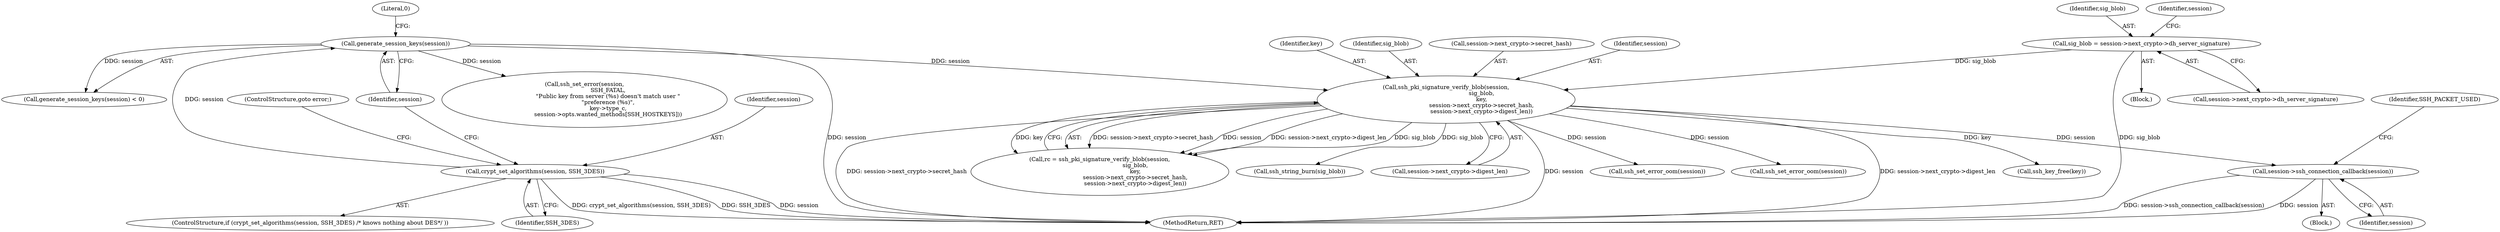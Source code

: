digraph "0_libssh_94f6955fbaee6fda9385a23e505497efe21f5b4f_0@API" {
"1000379" [label="(Call,session->ssh_connection_callback(session))"];
"1000257" [label="(Call,ssh_pki_signature_verify_blob(session,\n                                       sig_blob,\n                                       key,\n                                       session->next_crypto->secret_hash,\n                                       session->next_crypto->digest_len))"];
"1000177" [label="(Call,generate_session_keys(session))"];
"1000170" [label="(Call,crypt_set_algorithms(session, SSH_3DES))"];
"1000182" [label="(Call,sig_blob = session->next_crypto->dh_server_signature)"];
"1000157" [label="(Block,)"];
"1000391" [label="(MethodReturn,RET)"];
"1000259" [label="(Identifier,sig_blob)"];
"1000282" [label="(Call,ssh_string_burn(sig_blob))"];
"1000183" [label="(Identifier,sig_blob)"];
"1000261" [label="(Call,session->next_crypto->secret_hash)"];
"1000170" [label="(Call,crypt_set_algorithms(session, SSH_3DES))"];
"1000176" [label="(Call,generate_session_keys(session) < 0)"];
"1000266" [label="(Call,session->next_crypto->digest_len)"];
"1000177" [label="(Call,generate_session_keys(session))"];
"1000258" [label="(Identifier,session)"];
"1000192" [label="(Identifier,session)"];
"1000257" [label="(Call,ssh_pki_signature_verify_blob(session,\n                                       sig_blob,\n                                       key,\n                                       session->next_crypto->secret_hash,\n                                       session->next_crypto->digest_len))"];
"1000111" [label="(Block,)"];
"1000169" [label="(ControlStructure,if (crypt_set_algorithms(session, SSH_3DES) /* knows nothing about DES*/ ))"];
"1000355" [label="(Call,ssh_set_error_oom(session))"];
"1000174" [label="(ControlStructure,goto error;)"];
"1000331" [label="(Call,ssh_set_error_oom(session))"];
"1000280" [label="(Call,ssh_key_free(key))"];
"1000382" [label="(Identifier,SSH_PACKET_USED)"];
"1000260" [label="(Identifier,key)"];
"1000184" [label="(Call,session->next_crypto->dh_server_signature)"];
"1000178" [label="(Identifier,session)"];
"1000236" [label="(Call,ssh_set_error(session,\n                          SSH_FATAL,\n                          \"Public key from server (%s) doesn't match user \"\n                          \"preference (%s)\",\n                          key->type_c,\n                          session->opts.wanted_methods[SSH_HOSTKEYS]))"];
"1000255" [label="(Call,rc = ssh_pki_signature_verify_blob(session,\n                                       sig_blob,\n                                       key,\n                                       session->next_crypto->secret_hash,\n                                       session->next_crypto->digest_len))"];
"1000171" [label="(Identifier,session)"];
"1000380" [label="(Identifier,session)"];
"1000182" [label="(Call,sig_blob = session->next_crypto->dh_server_signature)"];
"1000179" [label="(Literal,0)"];
"1000379" [label="(Call,session->ssh_connection_callback(session))"];
"1000172" [label="(Identifier,SSH_3DES)"];
"1000379" -> "1000111"  [label="AST: "];
"1000379" -> "1000380"  [label="CFG: "];
"1000380" -> "1000379"  [label="AST: "];
"1000382" -> "1000379"  [label="CFG: "];
"1000379" -> "1000391"  [label="DDG: session"];
"1000379" -> "1000391"  [label="DDG: session->ssh_connection_callback(session)"];
"1000257" -> "1000379"  [label="DDG: session"];
"1000257" -> "1000255"  [label="AST: "];
"1000257" -> "1000266"  [label="CFG: "];
"1000258" -> "1000257"  [label="AST: "];
"1000259" -> "1000257"  [label="AST: "];
"1000260" -> "1000257"  [label="AST: "];
"1000261" -> "1000257"  [label="AST: "];
"1000266" -> "1000257"  [label="AST: "];
"1000255" -> "1000257"  [label="CFG: "];
"1000257" -> "1000391"  [label="DDG: session"];
"1000257" -> "1000391"  [label="DDG: session->next_crypto->digest_len"];
"1000257" -> "1000391"  [label="DDG: session->next_crypto->secret_hash"];
"1000257" -> "1000255"  [label="DDG: session->next_crypto->secret_hash"];
"1000257" -> "1000255"  [label="DDG: session"];
"1000257" -> "1000255"  [label="DDG: session->next_crypto->digest_len"];
"1000257" -> "1000255"  [label="DDG: sig_blob"];
"1000257" -> "1000255"  [label="DDG: key"];
"1000177" -> "1000257"  [label="DDG: session"];
"1000182" -> "1000257"  [label="DDG: sig_blob"];
"1000257" -> "1000280"  [label="DDG: key"];
"1000257" -> "1000282"  [label="DDG: sig_blob"];
"1000257" -> "1000331"  [label="DDG: session"];
"1000257" -> "1000355"  [label="DDG: session"];
"1000177" -> "1000176"  [label="AST: "];
"1000177" -> "1000178"  [label="CFG: "];
"1000178" -> "1000177"  [label="AST: "];
"1000179" -> "1000177"  [label="CFG: "];
"1000177" -> "1000391"  [label="DDG: session"];
"1000177" -> "1000176"  [label="DDG: session"];
"1000170" -> "1000177"  [label="DDG: session"];
"1000177" -> "1000236"  [label="DDG: session"];
"1000170" -> "1000169"  [label="AST: "];
"1000170" -> "1000172"  [label="CFG: "];
"1000171" -> "1000170"  [label="AST: "];
"1000172" -> "1000170"  [label="AST: "];
"1000174" -> "1000170"  [label="CFG: "];
"1000178" -> "1000170"  [label="CFG: "];
"1000170" -> "1000391"  [label="DDG: SSH_3DES"];
"1000170" -> "1000391"  [label="DDG: session"];
"1000170" -> "1000391"  [label="DDG: crypt_set_algorithms(session, SSH_3DES)"];
"1000182" -> "1000157"  [label="AST: "];
"1000182" -> "1000184"  [label="CFG: "];
"1000183" -> "1000182"  [label="AST: "];
"1000184" -> "1000182"  [label="AST: "];
"1000192" -> "1000182"  [label="CFG: "];
"1000182" -> "1000391"  [label="DDG: sig_blob"];
}
